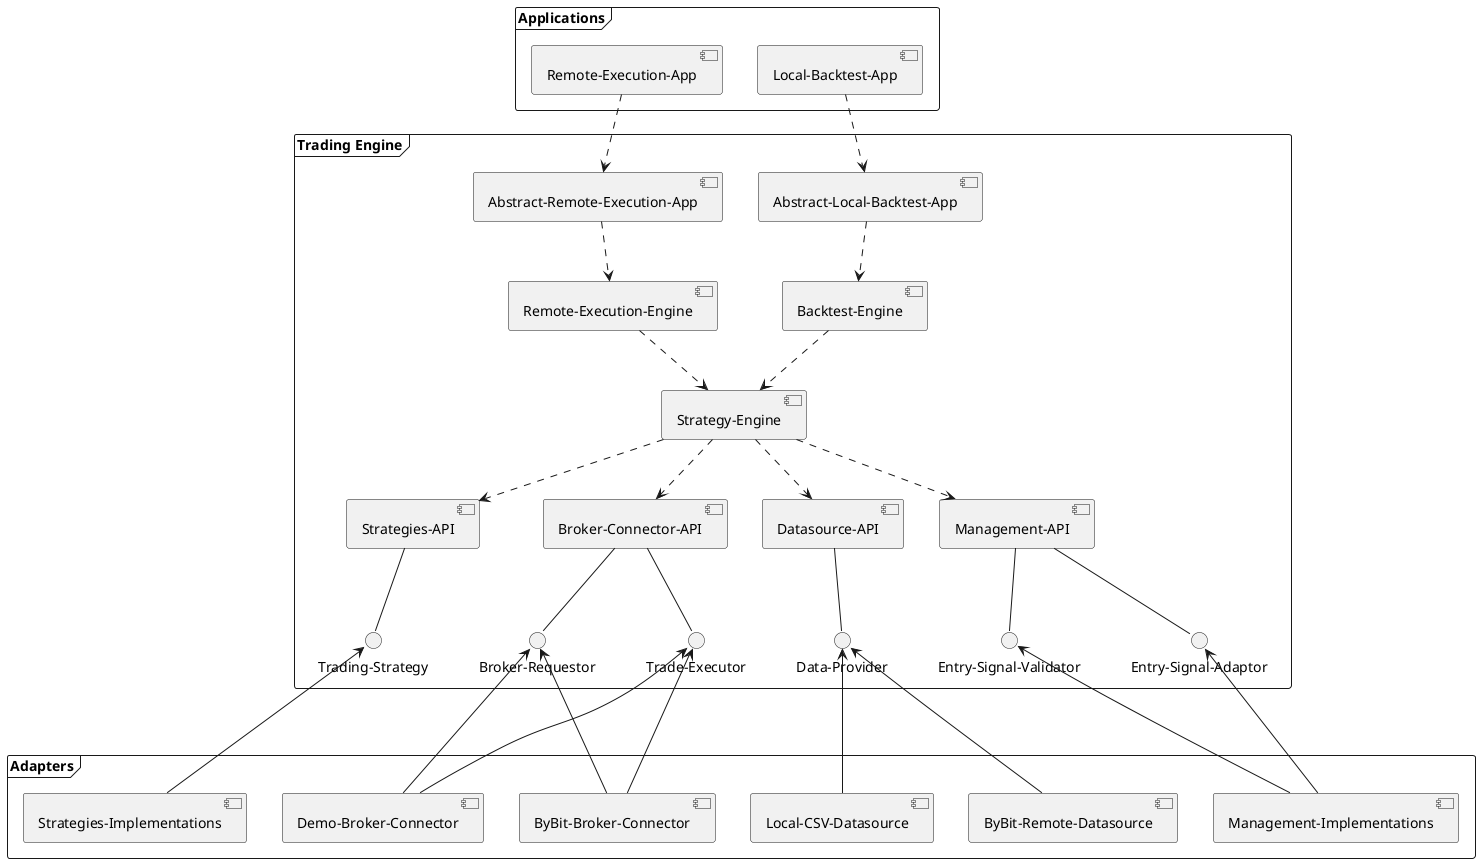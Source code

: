 @startuml
'https://plantuml.com/component-diagram


frame "Trading Engine" {
    () "Data-Provider"
    () "Trading-Strategy"
    () "Broker-Requestor"
    () "Trade-Executor"
    () "Entry-Signal-Adaptor"
    () "Entry-Signal-Validator"

    [Strategy-Engine]
    "Data-Provider" -up- [Datasource-API]
    "Trading-Strategy" -up- [Strategies-API]

    [Broker-Connector-API]
    "Broker-Requestor" -up- [Broker-Connector-API]
    "Trade-Executor" -up- [Broker-Connector-API]

    [Management-API]
    "Entry-Signal-Adaptor" -up- [Management-API]
    "Entry-Signal-Validator" -up- [Management-API]

    [Backtest-Engine] ..> [Strategy-Engine]
    [Remote-Execution-Engine] ..> [Strategy-Engine]
    [Abstract-Local-Backtest-App] ..> [Backtest-Engine]
    [Abstract-Remote-Execution-App] ..> [Remote-Execution-Engine]
}

frame "Applications" {
    [Local-Backtest-App] ..> [Abstract-Local-Backtest-App]
    [Remote-Execution-App] ..> [Abstract-Remote-Execution-App]
}

frame "Adapters"{
    [Local-CSV-Datasource]
    [ByBit-Remote-Datasource]
    [Strategies-Implementations]
    [Demo-Broker-Connector]
    [ByBit-Broker-Connector]
    [Management-Implementations]
}


[Strategy-Engine] ..> [Datasource-API]
[Strategy-Engine] ..> [Strategies-API]
[Strategy-Engine] ..> [Broker-Connector-API]
[Strategy-Engine] ..> [Management-API]



[Management-Implementations] -up--> "Entry-Signal-Adaptor"
[Management-Implementations] -up--> "Entry-Signal-Validator"

[Local-CSV-Datasource] -up--> "Data-Provider"
[ByBit-Remote-Datasource] -up--> "Data-Provider"

[ByBit-Broker-Connector] -up--> "Trade-Executor"
[ByBit-Broker-Connector] -up--> "Broker-Requestor"
[Demo-Broker-Connector] -up--> "Trade-Executor"
[Demo-Broker-Connector] -up--> "Broker-Requestor"

[Strategies-Implementations] -up--> "Trading-Strategy"
@enduml